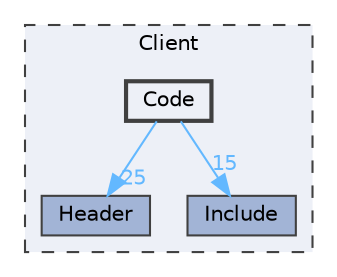 digraph "C:/Users/shs26/Desktop/SR/MapTool/Client/Code"
{
 // LATEX_PDF_SIZE
  bgcolor="transparent";
  edge [fontname=Helvetica,fontsize=10,labelfontname=Helvetica,labelfontsize=10];
  node [fontname=Helvetica,fontsize=10,shape=box,height=0.2,width=0.4];
  compound=true
  subgraph clusterdir_922c588100a187620fdc1533bc178f73 {
    graph [ bgcolor="#edf0f7", pencolor="grey25", label="Client", fontname=Helvetica,fontsize=10 style="filled,dashed", URL="dir_922c588100a187620fdc1533bc178f73.html",tooltip=""]
  dir_5d2e4ab3ea69921a0feb1f0d1ea4ec23 [label="Header", fillcolor="#a2b4d6", color="grey25", style="filled", URL="dir_5d2e4ab3ea69921a0feb1f0d1ea4ec23.html",tooltip=""];
  dir_a0cda7e5f1f72694350f16e69a910190 [label="Include", fillcolor="#a2b4d6", color="grey25", style="filled", URL="dir_a0cda7e5f1f72694350f16e69a910190.html",tooltip=""];
  dir_65f72dfa66d9a3714b171c01549bb855 [label="Code", fillcolor="#edf0f7", color="grey25", style="filled,bold", URL="dir_65f72dfa66d9a3714b171c01549bb855.html",tooltip=""];
  }
  dir_65f72dfa66d9a3714b171c01549bb855->dir_5d2e4ab3ea69921a0feb1f0d1ea4ec23 [headlabel="25", labeldistance=1.5 headhref="dir_000001_000002.html" href="dir_000001_000002.html" color="steelblue1" fontcolor="steelblue1"];
  dir_65f72dfa66d9a3714b171c01549bb855->dir_a0cda7e5f1f72694350f16e69a910190 [headlabel="15", labeldistance=1.5 headhref="dir_000001_000003.html" href="dir_000001_000003.html" color="steelblue1" fontcolor="steelblue1"];
}
